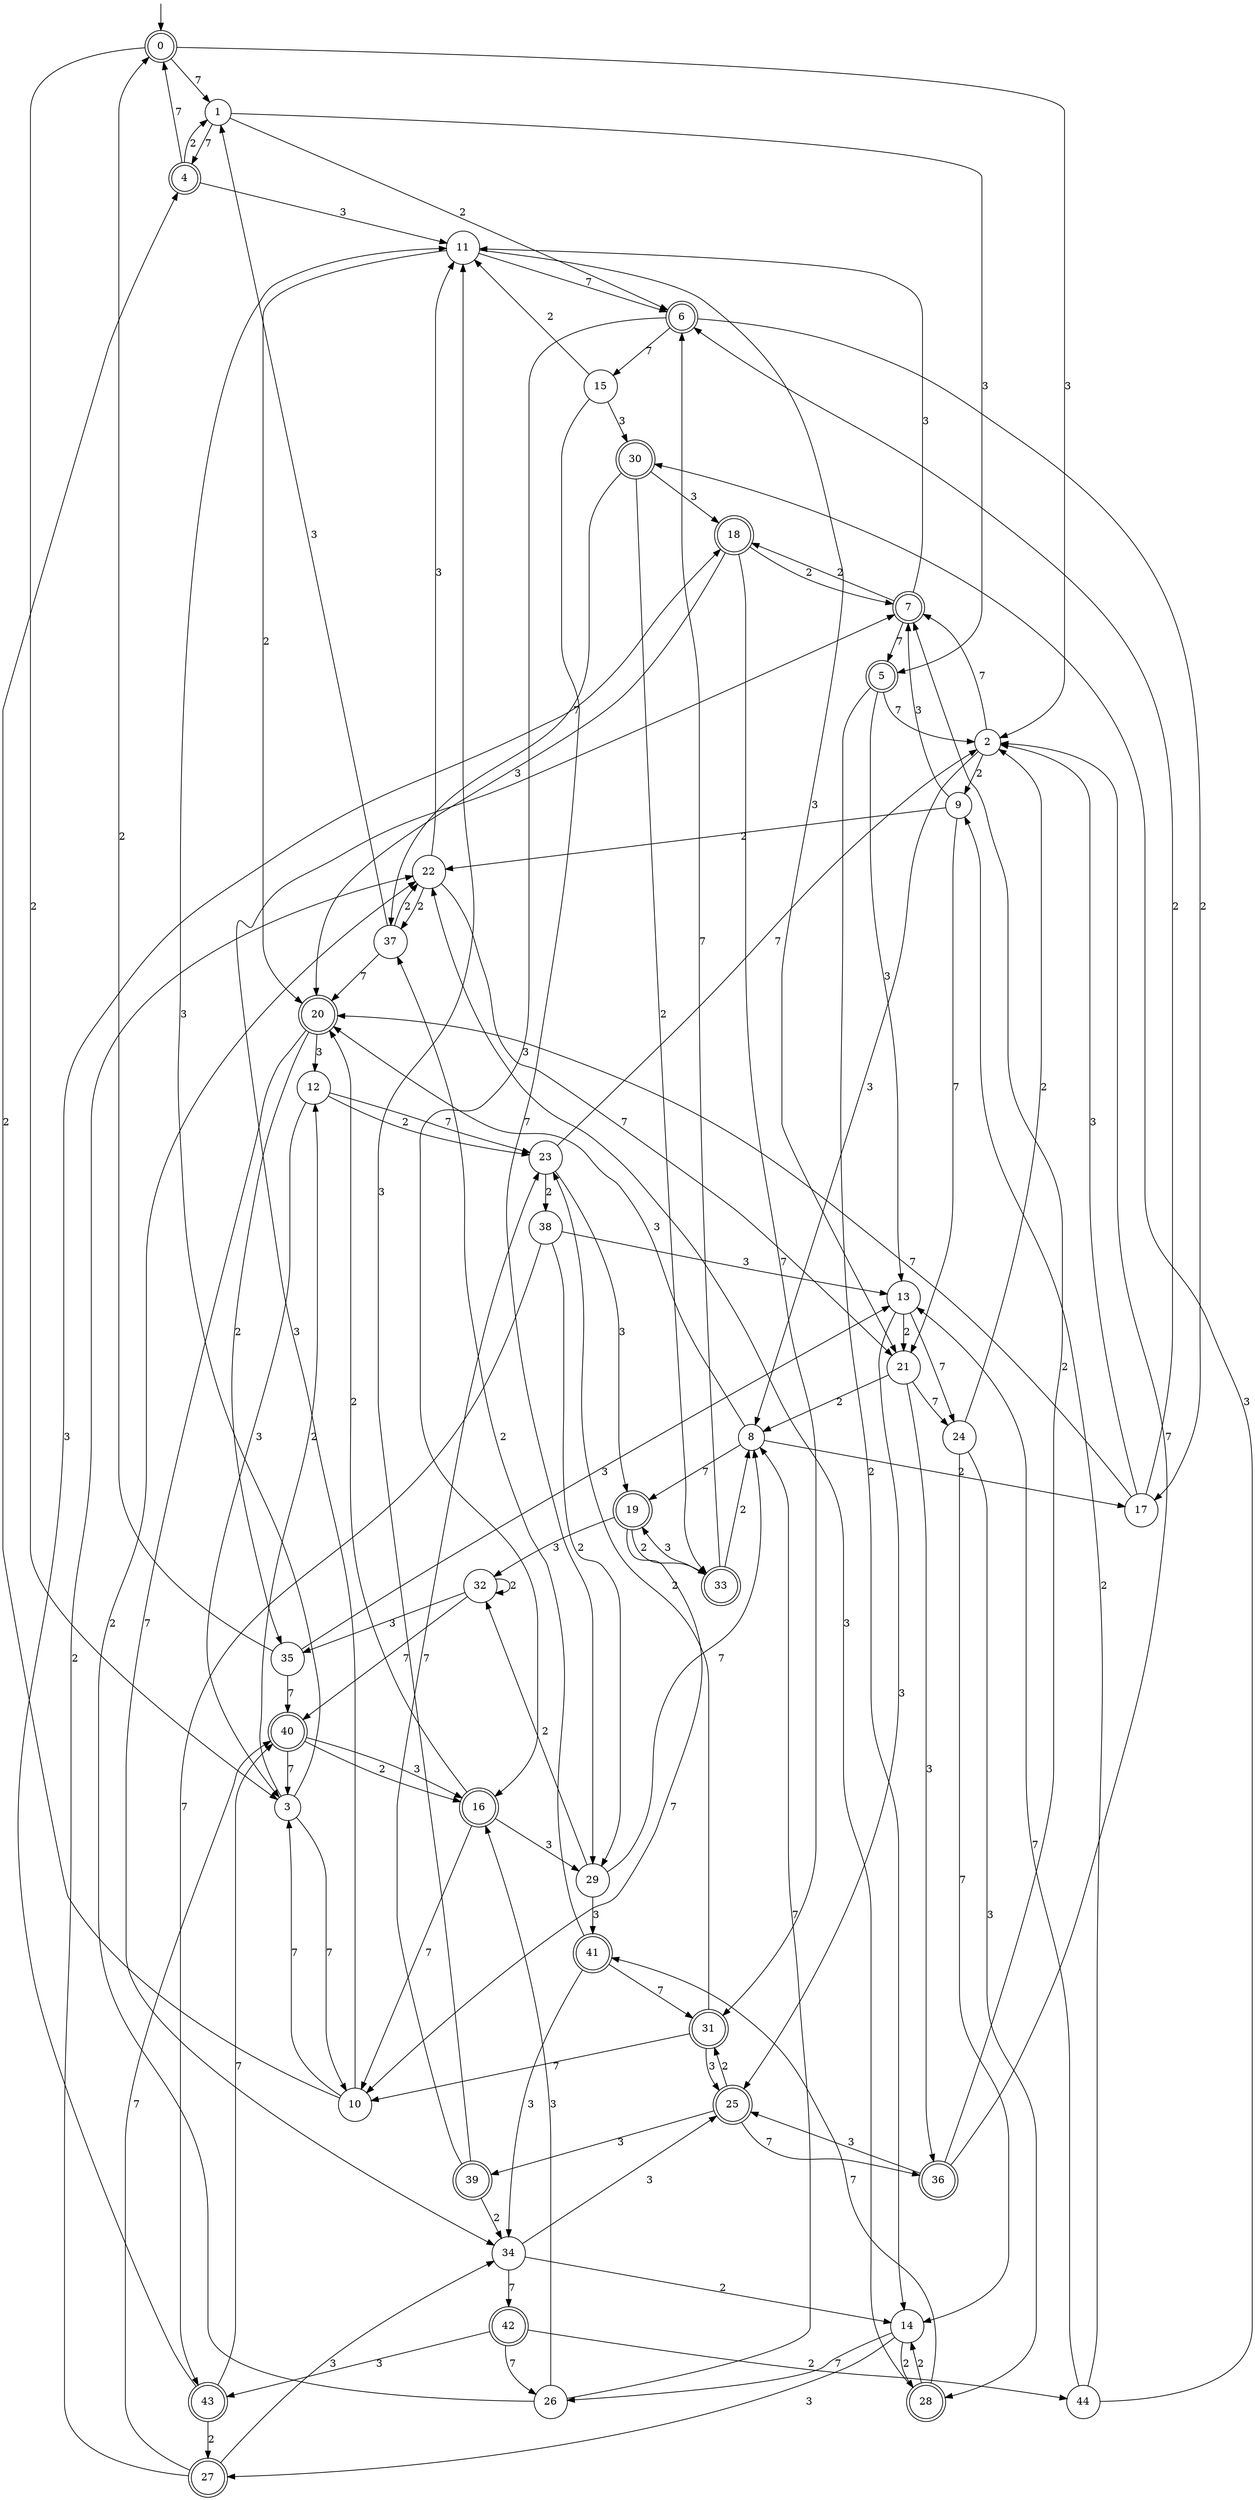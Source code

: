 digraph g {

	s0 [shape="doublecircle" label="0"];
	s1 [shape="circle" label="1"];
	s2 [shape="circle" label="2"];
	s3 [shape="circle" label="3"];
	s4 [shape="doublecircle" label="4"];
	s5 [shape="doublecircle" label="5"];
	s6 [shape="doublecircle" label="6"];
	s7 [shape="doublecircle" label="7"];
	s8 [shape="circle" label="8"];
	s9 [shape="circle" label="9"];
	s10 [shape="circle" label="10"];
	s11 [shape="circle" label="11"];
	s12 [shape="circle" label="12"];
	s13 [shape="circle" label="13"];
	s14 [shape="circle" label="14"];
	s15 [shape="circle" label="15"];
	s16 [shape="doublecircle" label="16"];
	s17 [shape="circle" label="17"];
	s18 [shape="doublecircle" label="18"];
	s19 [shape="doublecircle" label="19"];
	s20 [shape="doublecircle" label="20"];
	s21 [shape="circle" label="21"];
	s22 [shape="circle" label="22"];
	s23 [shape="circle" label="23"];
	s24 [shape="circle" label="24"];
	s25 [shape="doublecircle" label="25"];
	s26 [shape="circle" label="26"];
	s27 [shape="doublecircle" label="27"];
	s28 [shape="doublecircle" label="28"];
	s29 [shape="circle" label="29"];
	s30 [shape="doublecircle" label="30"];
	s31 [shape="doublecircle" label="31"];
	s32 [shape="circle" label="32"];
	s33 [shape="doublecircle" label="33"];
	s34 [shape="circle" label="34"];
	s35 [shape="circle" label="35"];
	s36 [shape="doublecircle" label="36"];
	s37 [shape="circle" label="37"];
	s38 [shape="circle" label="38"];
	s39 [shape="doublecircle" label="39"];
	s40 [shape="doublecircle" label="40"];
	s41 [shape="doublecircle" label="41"];
	s42 [shape="doublecircle" label="42"];
	s43 [shape="doublecircle" label="43"];
	s44 [shape="circle" label="44"];
	s0 -> s1 [label="7"];
	s0 -> s2 [label="3"];
	s0 -> s3 [label="2"];
	s1 -> s4 [label="7"];
	s1 -> s5 [label="3"];
	s1 -> s6 [label="2"];
	s2 -> s7 [label="7"];
	s2 -> s8 [label="3"];
	s2 -> s9 [label="2"];
	s3 -> s10 [label="7"];
	s3 -> s11 [label="3"];
	s3 -> s12 [label="2"];
	s4 -> s0 [label="7"];
	s4 -> s11 [label="3"];
	s4 -> s1 [label="2"];
	s5 -> s2 [label="7"];
	s5 -> s13 [label="3"];
	s5 -> s14 [label="2"];
	s6 -> s15 [label="7"];
	s6 -> s16 [label="3"];
	s6 -> s17 [label="2"];
	s7 -> s5 [label="7"];
	s7 -> s11 [label="3"];
	s7 -> s18 [label="2"];
	s8 -> s19 [label="7"];
	s8 -> s20 [label="3"];
	s8 -> s17 [label="2"];
	s9 -> s21 [label="7"];
	s9 -> s7 [label="3"];
	s9 -> s22 [label="2"];
	s10 -> s3 [label="7"];
	s10 -> s7 [label="3"];
	s10 -> s4 [label="2"];
	s11 -> s6 [label="7"];
	s11 -> s21 [label="3"];
	s11 -> s20 [label="2"];
	s12 -> s23 [label="7"];
	s12 -> s3 [label="3"];
	s12 -> s23 [label="2"];
	s13 -> s24 [label="7"];
	s13 -> s25 [label="3"];
	s13 -> s21 [label="2"];
	s14 -> s26 [label="7"];
	s14 -> s27 [label="3"];
	s14 -> s28 [label="2"];
	s15 -> s29 [label="7"];
	s15 -> s30 [label="3"];
	s15 -> s11 [label="2"];
	s16 -> s10 [label="7"];
	s16 -> s29 [label="3"];
	s16 -> s20 [label="2"];
	s17 -> s20 [label="7"];
	s17 -> s2 [label="3"];
	s17 -> s6 [label="2"];
	s18 -> s31 [label="7"];
	s18 -> s20 [label="3"];
	s18 -> s7 [label="2"];
	s19 -> s10 [label="7"];
	s19 -> s32 [label="3"];
	s19 -> s33 [label="2"];
	s20 -> s34 [label="7"];
	s20 -> s12 [label="3"];
	s20 -> s35 [label="2"];
	s21 -> s24 [label="7"];
	s21 -> s36 [label="3"];
	s21 -> s8 [label="2"];
	s22 -> s21 [label="7"];
	s22 -> s11 [label="3"];
	s22 -> s37 [label="2"];
	s23 -> s2 [label="7"];
	s23 -> s19 [label="3"];
	s23 -> s38 [label="2"];
	s24 -> s14 [label="7"];
	s24 -> s28 [label="3"];
	s24 -> s2 [label="2"];
	s25 -> s36 [label="7"];
	s25 -> s39 [label="3"];
	s25 -> s31 [label="2"];
	s26 -> s8 [label="7"];
	s26 -> s16 [label="3"];
	s26 -> s22 [label="2"];
	s27 -> s40 [label="7"];
	s27 -> s34 [label="3"];
	s27 -> s22 [label="2"];
	s28 -> s41 [label="7"];
	s28 -> s22 [label="3"];
	s28 -> s14 [label="2"];
	s29 -> s8 [label="7"];
	s29 -> s41 [label="3"];
	s29 -> s32 [label="2"];
	s30 -> s37 [label="7"];
	s30 -> s18 [label="3"];
	s30 -> s33 [label="2"];
	s31 -> s10 [label="7"];
	s31 -> s25 [label="3"];
	s31 -> s23 [label="2"];
	s32 -> s40 [label="7"];
	s32 -> s35 [label="3"];
	s32 -> s32 [label="2"];
	s33 -> s6 [label="7"];
	s33 -> s19 [label="3"];
	s33 -> s8 [label="2"];
	s34 -> s42 [label="7"];
	s34 -> s25 [label="3"];
	s34 -> s14 [label="2"];
	s35 -> s40 [label="7"];
	s35 -> s13 [label="3"];
	s35 -> s0 [label="2"];
	s36 -> s2 [label="7"];
	s36 -> s25 [label="3"];
	s36 -> s7 [label="2"];
	s37 -> s20 [label="7"];
	s37 -> s1 [label="3"];
	s37 -> s22 [label="2"];
	s38 -> s43 [label="7"];
	s38 -> s13 [label="3"];
	s38 -> s29 [label="2"];
	s39 -> s23 [label="7"];
	s39 -> s11 [label="3"];
	s39 -> s34 [label="2"];
	s40 -> s3 [label="7"];
	s40 -> s16 [label="3"];
	s40 -> s16 [label="2"];
	s41 -> s31 [label="7"];
	s41 -> s34 [label="3"];
	s41 -> s37 [label="2"];
	s42 -> s26 [label="7"];
	s42 -> s43 [label="3"];
	s42 -> s44 [label="2"];
	s43 -> s40 [label="7"];
	s43 -> s18 [label="3"];
	s43 -> s27 [label="2"];
	s44 -> s13 [label="7"];
	s44 -> s30 [label="3"];
	s44 -> s9 [label="2"];

__start0 [label="" shape="none" width="0" height="0"];
__start0 -> s0;

}
